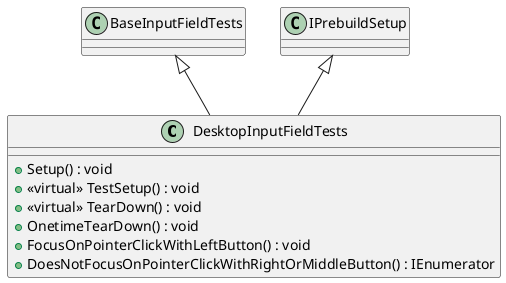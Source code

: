 @startuml
class DesktopInputFieldTests {
    + Setup() : void
    + <<virtual>> TestSetup() : void
    + <<virtual>> TearDown() : void
    + OnetimeTearDown() : void
    + FocusOnPointerClickWithLeftButton() : void
    + DoesNotFocusOnPointerClickWithRightOrMiddleButton() : IEnumerator
}
BaseInputFieldTests <|-- DesktopInputFieldTests
IPrebuildSetup <|-- DesktopInputFieldTests
@enduml
